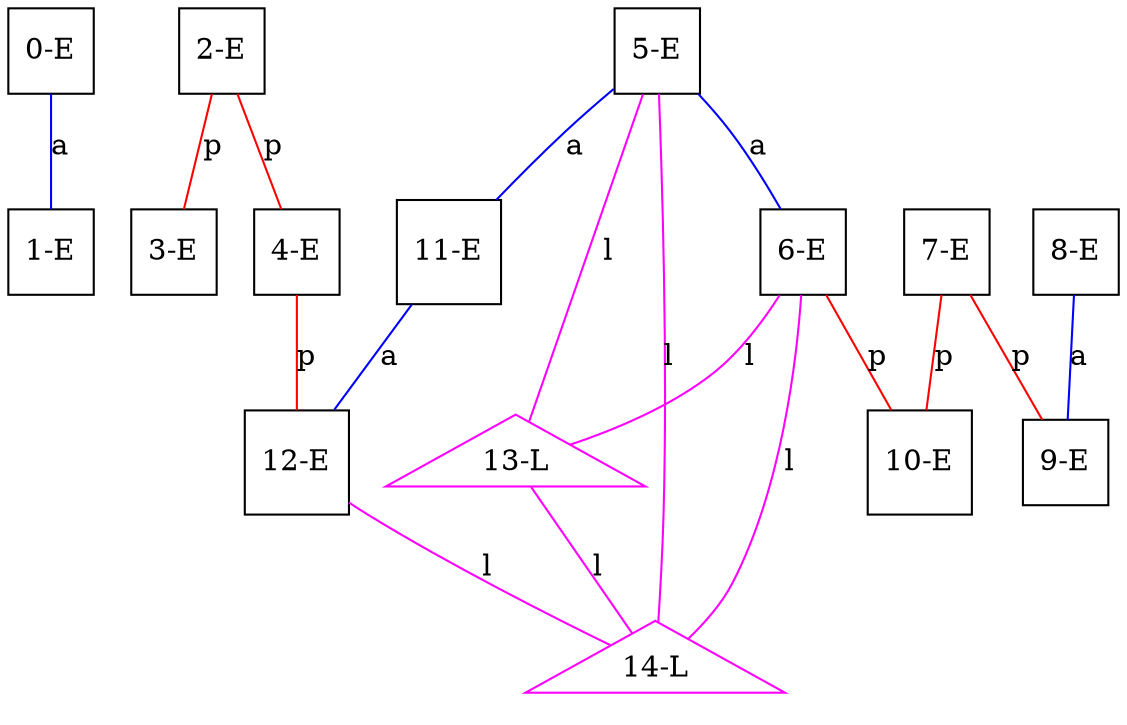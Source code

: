 graph ProteinGraph {
    0 [label="0-E" shape=square color=black];
    1 [label="1-E" shape=square color=black];
    2 [label="2-E" shape=square color=black];
    3 [label="3-E" shape=square color=black];
    4 [label="4-E" shape=square color=black];
    5 [label="5-E" shape=square color=black];
    6 [label="6-E" shape=square color=black];
    7 [label="7-E" shape=square color=black];
    8 [label="8-E" shape=square color=black];
    9 [label="9-E" shape=square color=black];
    10 [label="10-E" shape=square color=black];
    11 [label="11-E" shape=square color=black];
    12 [label="12-E" shape=square color=black];
    13 [label="13-L" shape=triangle color=magenta];
    14 [label="14-L" shape=triangle color=magenta];
    0 -- 1 [label="a" color=blue];
    2 -- 3 [label="p" color=red];
    2 -- 4 [label="p" color=red];
    4 -- 12 [label="p" color=red];
    5 -- 6 [label="a" color=blue];
    5 -- 11 [label="a" color=blue];
    5 -- 13 [label="l" color=magenta];
    5 -- 14 [label="l" color=magenta];
    6 -- 10 [label="p" color=red];
    6 -- 13 [label="l" color=magenta];
    6 -- 14 [label="l" color=magenta];
    7 -- 9 [label="p" color=red];
    7 -- 10 [label="p" color=red];
    8 -- 9 [label="a" color=blue];
    11 -- 12 [label="a" color=blue];
    12 -- 14 [label="l" color=magenta];
    13 -- 14 [label="l" color=magenta];
}

